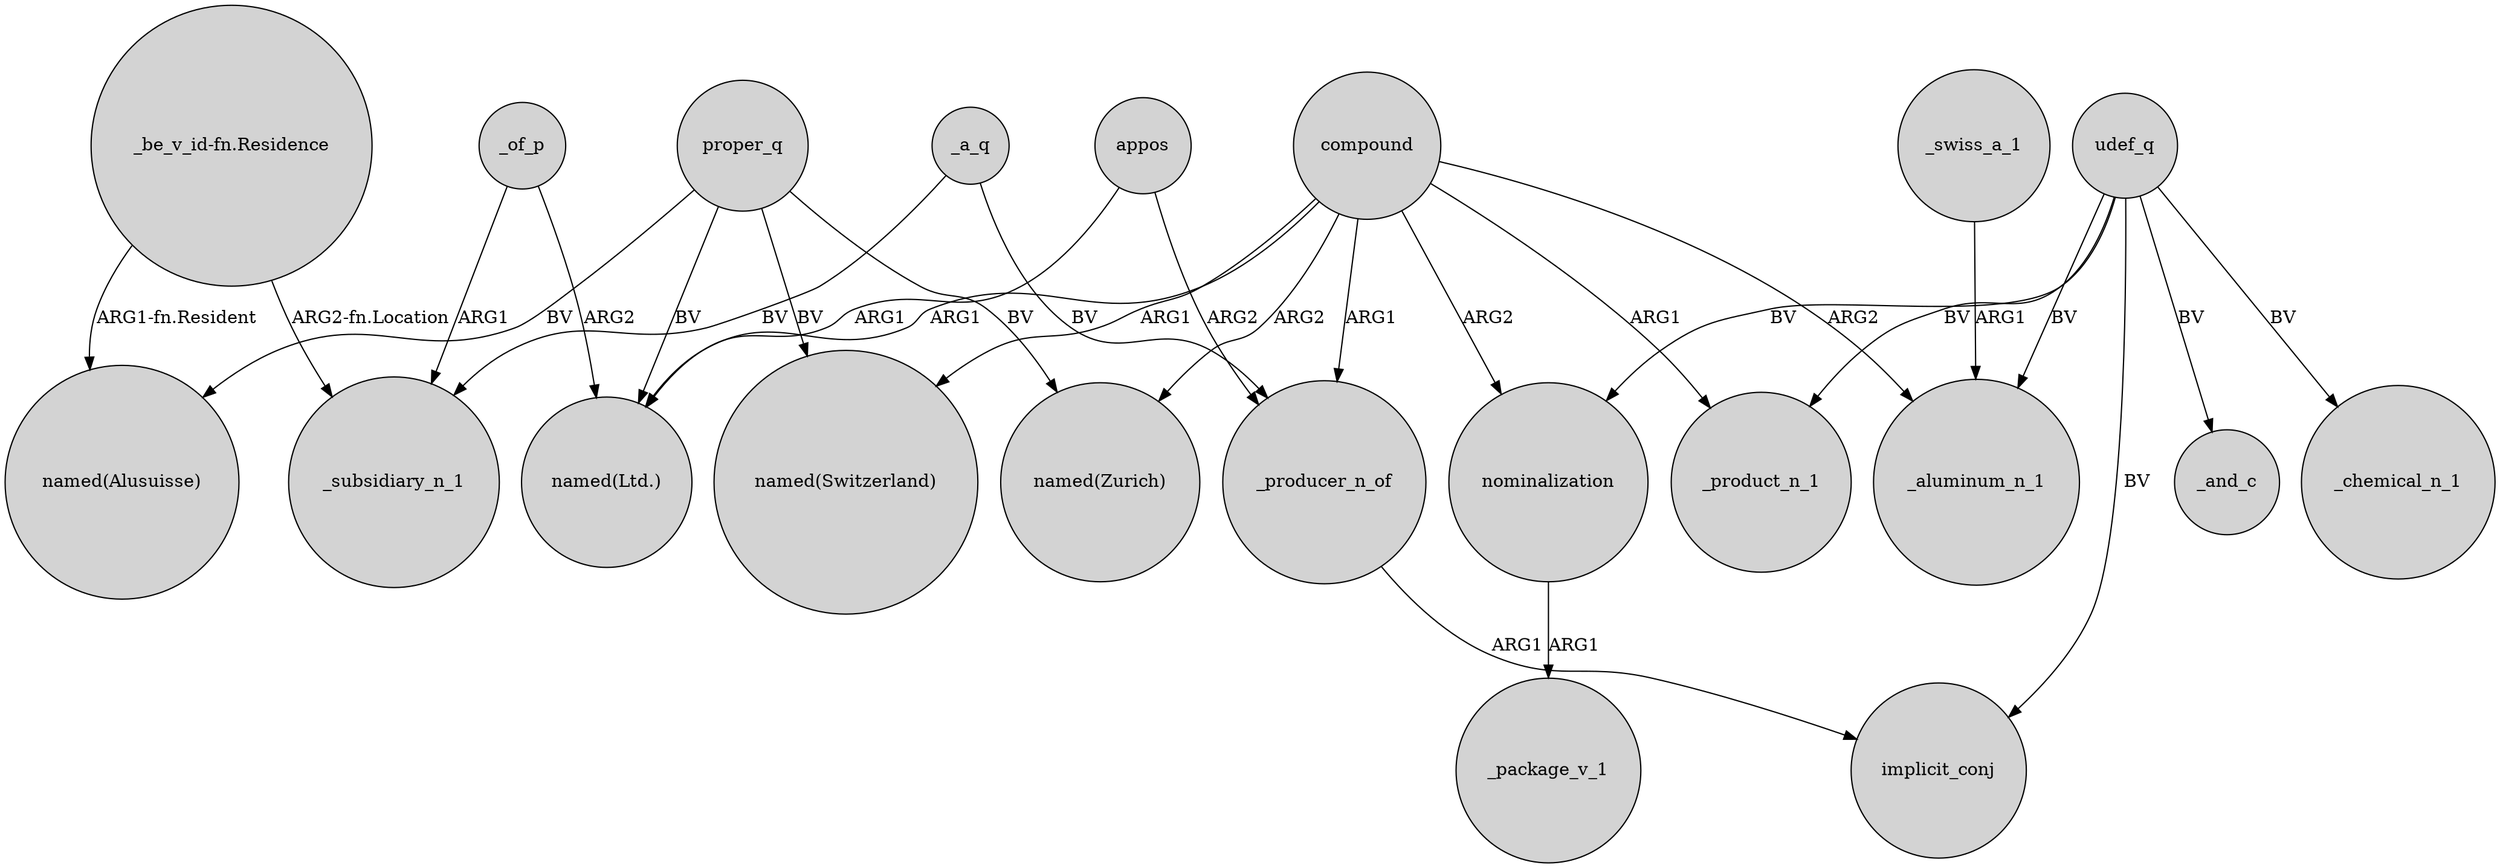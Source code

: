 digraph {
	node [shape=circle style=filled]
	appos -> "named(Ltd.)" [label=ARG1]
	appos -> _producer_n_of [label=ARG2]
	_a_q -> _subsidiary_n_1 [label=BV]
	proper_q -> "named(Ltd.)" [label=BV]
	compound -> "named(Zurich)" [label=ARG2]
	nominalization -> _package_v_1 [label=ARG1]
	udef_q -> nominalization [label=BV]
	compound -> _aluminum_n_1 [label=ARG2]
	_of_p -> _subsidiary_n_1 [label=ARG1]
	udef_q -> _product_n_1 [label=BV]
	udef_q -> _and_c [label=BV]
	udef_q -> _chemical_n_1 [label=BV]
	compound -> nominalization [label=ARG2]
	_swiss_a_1 -> _aluminum_n_1 [label=ARG1]
	proper_q -> "named(Zurich)" [label=BV]
	compound -> "named(Ltd.)" [label=ARG1]
	_a_q -> _producer_n_of [label=BV]
	udef_q -> _aluminum_n_1 [label=BV]
	proper_q -> "named(Alusuisse)" [label=BV]
	"_be_v_id-fn.Residence" -> _subsidiary_n_1 [label="ARG2-fn.Location"]
	compound -> _product_n_1 [label=ARG1]
	_producer_n_of -> implicit_conj [label=ARG1]
	"_be_v_id-fn.Residence" -> "named(Alusuisse)" [label="ARG1-fn.Resident"]
	compound -> "named(Switzerland)" [label=ARG1]
	_of_p -> "named(Ltd.)" [label=ARG2]
	compound -> _producer_n_of [label=ARG1]
	udef_q -> implicit_conj [label=BV]
	proper_q -> "named(Switzerland)" [label=BV]
}
